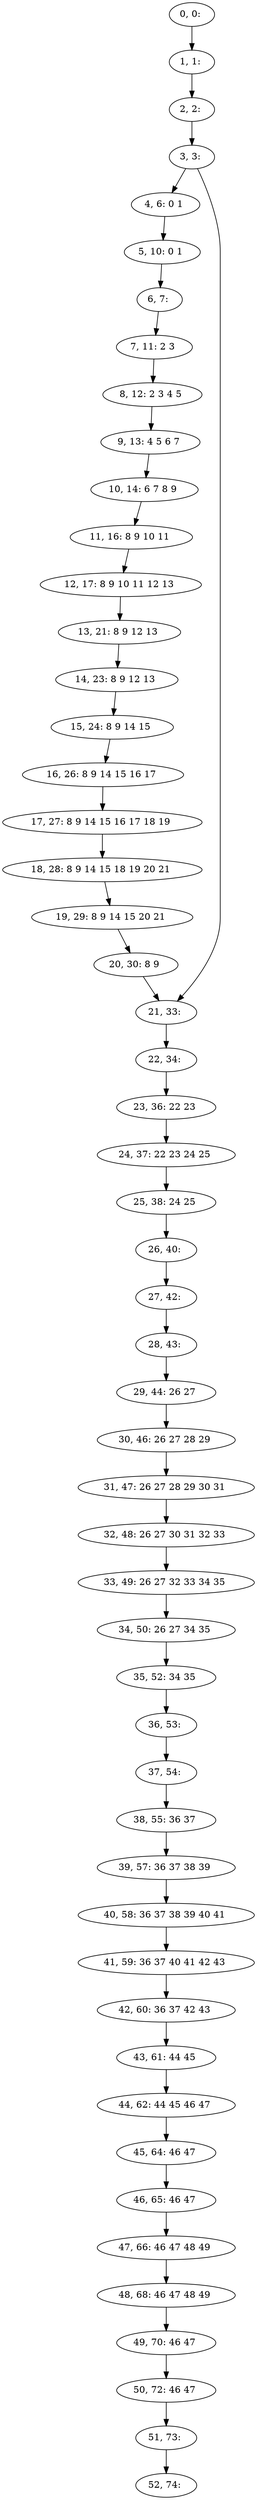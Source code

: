 digraph G {
0[label="0, 0: "];
1[label="1, 1: "];
2[label="2, 2: "];
3[label="3, 3: "];
4[label="4, 6: 0 1 "];
5[label="5, 10: 0 1 "];
6[label="6, 7: "];
7[label="7, 11: 2 3 "];
8[label="8, 12: 2 3 4 5 "];
9[label="9, 13: 4 5 6 7 "];
10[label="10, 14: 6 7 8 9 "];
11[label="11, 16: 8 9 10 11 "];
12[label="12, 17: 8 9 10 11 12 13 "];
13[label="13, 21: 8 9 12 13 "];
14[label="14, 23: 8 9 12 13 "];
15[label="15, 24: 8 9 14 15 "];
16[label="16, 26: 8 9 14 15 16 17 "];
17[label="17, 27: 8 9 14 15 16 17 18 19 "];
18[label="18, 28: 8 9 14 15 18 19 20 21 "];
19[label="19, 29: 8 9 14 15 20 21 "];
20[label="20, 30: 8 9 "];
21[label="21, 33: "];
22[label="22, 34: "];
23[label="23, 36: 22 23 "];
24[label="24, 37: 22 23 24 25 "];
25[label="25, 38: 24 25 "];
26[label="26, 40: "];
27[label="27, 42: "];
28[label="28, 43: "];
29[label="29, 44: 26 27 "];
30[label="30, 46: 26 27 28 29 "];
31[label="31, 47: 26 27 28 29 30 31 "];
32[label="32, 48: 26 27 30 31 32 33 "];
33[label="33, 49: 26 27 32 33 34 35 "];
34[label="34, 50: 26 27 34 35 "];
35[label="35, 52: 34 35 "];
36[label="36, 53: "];
37[label="37, 54: "];
38[label="38, 55: 36 37 "];
39[label="39, 57: 36 37 38 39 "];
40[label="40, 58: 36 37 38 39 40 41 "];
41[label="41, 59: 36 37 40 41 42 43 "];
42[label="42, 60: 36 37 42 43 "];
43[label="43, 61: 44 45 "];
44[label="44, 62: 44 45 46 47 "];
45[label="45, 64: 46 47 "];
46[label="46, 65: 46 47 "];
47[label="47, 66: 46 47 48 49 "];
48[label="48, 68: 46 47 48 49 "];
49[label="49, 70: 46 47 "];
50[label="50, 72: 46 47 "];
51[label="51, 73: "];
52[label="52, 74: "];
0->1 ;
1->2 ;
2->3 ;
3->4 ;
3->21 ;
4->5 ;
5->6 ;
6->7 ;
7->8 ;
8->9 ;
9->10 ;
10->11 ;
11->12 ;
12->13 ;
13->14 ;
14->15 ;
15->16 ;
16->17 ;
17->18 ;
18->19 ;
19->20 ;
20->21 ;
21->22 ;
22->23 ;
23->24 ;
24->25 ;
25->26 ;
26->27 ;
27->28 ;
28->29 ;
29->30 ;
30->31 ;
31->32 ;
32->33 ;
33->34 ;
34->35 ;
35->36 ;
36->37 ;
37->38 ;
38->39 ;
39->40 ;
40->41 ;
41->42 ;
42->43 ;
43->44 ;
44->45 ;
45->46 ;
46->47 ;
47->48 ;
48->49 ;
49->50 ;
50->51 ;
51->52 ;
}
